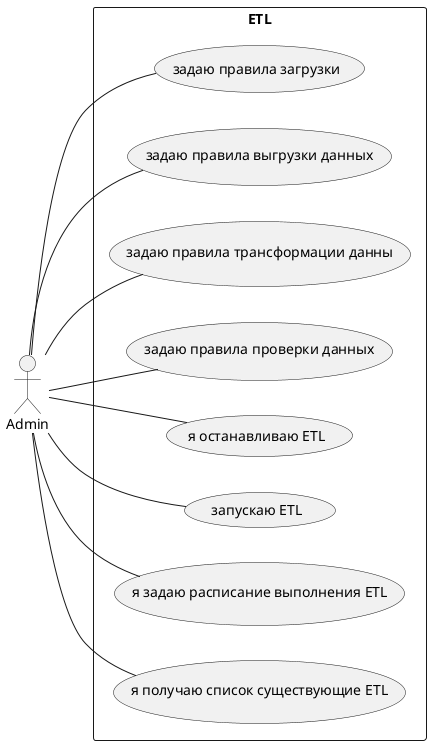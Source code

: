 @startuml
left to right direction
actor Admin  
rectangle ETL {
	usecase "задаю правила загрузки" as UC1
	usecase "задаю правила выгрузки данных" as UC2
	usecase "задаю правила трансформации данны" as UC3
	usecase "задаю правила проверки данных" as UC4
	usecase "я останавливаю ETL" as UC5
	usecase "запускаю ETL" as UC6
	usecase "я задаю расписание выполнения ETL" as UC7
	usecase "я получаю список существующие ETL" as UC8


	Admin -- UC1 
	Admin -- UC2 
	Admin -- UC3 
	Admin -- UC4 
	Admin -- UC5 
	Admin -- UC6 
	Admin -- UC7 
	Admin -- UC8 
}
@enduml